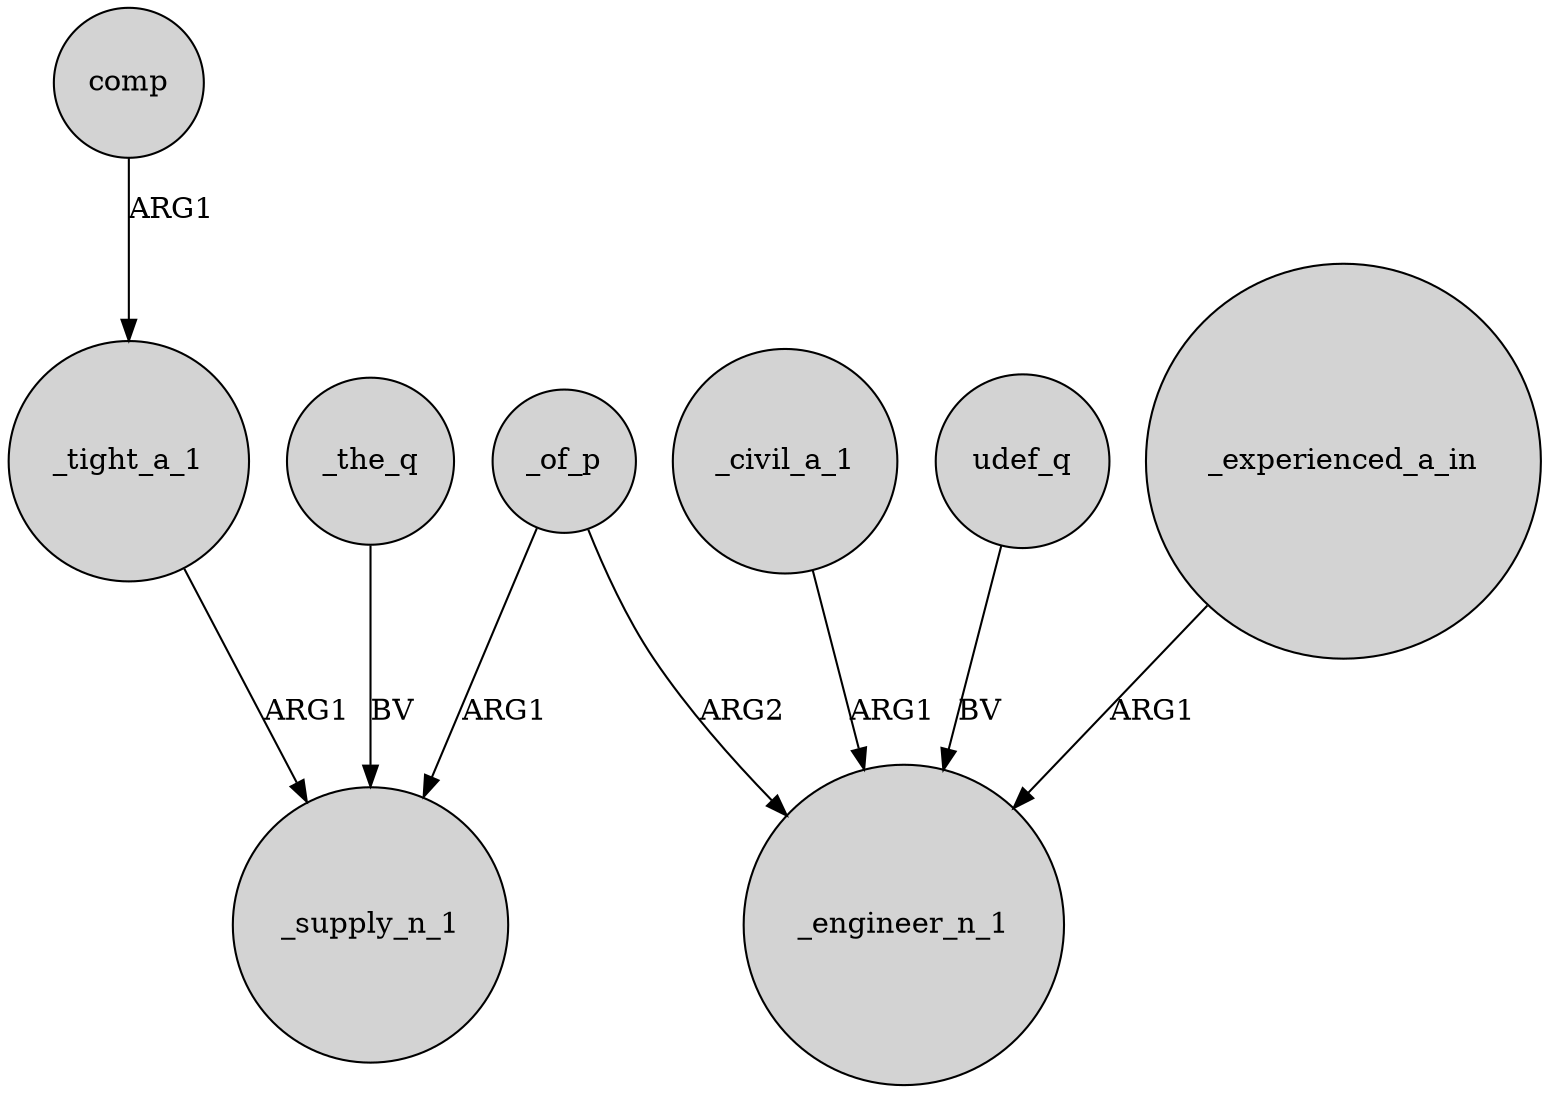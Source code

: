 digraph {
	node [shape=circle style=filled]
	udef_q -> _engineer_n_1 [label=BV]
	_the_q -> _supply_n_1 [label=BV]
	_of_p -> _supply_n_1 [label=ARG1]
	_experienced_a_in -> _engineer_n_1 [label=ARG1]
	_of_p -> _engineer_n_1 [label=ARG2]
	_tight_a_1 -> _supply_n_1 [label=ARG1]
	comp -> _tight_a_1 [label=ARG1]
	_civil_a_1 -> _engineer_n_1 [label=ARG1]
}
